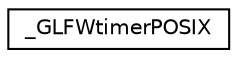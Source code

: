 digraph "Graphical Class Hierarchy"
{
 // LATEX_PDF_SIZE
  edge [fontname="Helvetica",fontsize="10",labelfontname="Helvetica",labelfontsize="10"];
  node [fontname="Helvetica",fontsize="10",shape=record];
  rankdir="LR";
  Node0 [label="_GLFWtimerPOSIX",height=0.2,width=0.4,color="black", fillcolor="white", style="filled",URL="$struct__GLFWtimerPOSIX.html",tooltip=" "];
}
